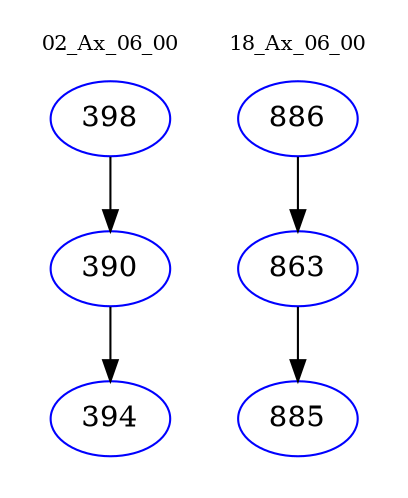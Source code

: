 digraph{
subgraph cluster_0 {
color = white
label = "02_Ax_06_00";
fontsize=10;
T0_398 [label="398", color="blue"]
T0_398 -> T0_390 [color="black"]
T0_390 [label="390", color="blue"]
T0_390 -> T0_394 [color="black"]
T0_394 [label="394", color="blue"]
}
subgraph cluster_1 {
color = white
label = "18_Ax_06_00";
fontsize=10;
T1_886 [label="886", color="blue"]
T1_886 -> T1_863 [color="black"]
T1_863 [label="863", color="blue"]
T1_863 -> T1_885 [color="black"]
T1_885 [label="885", color="blue"]
}
}
